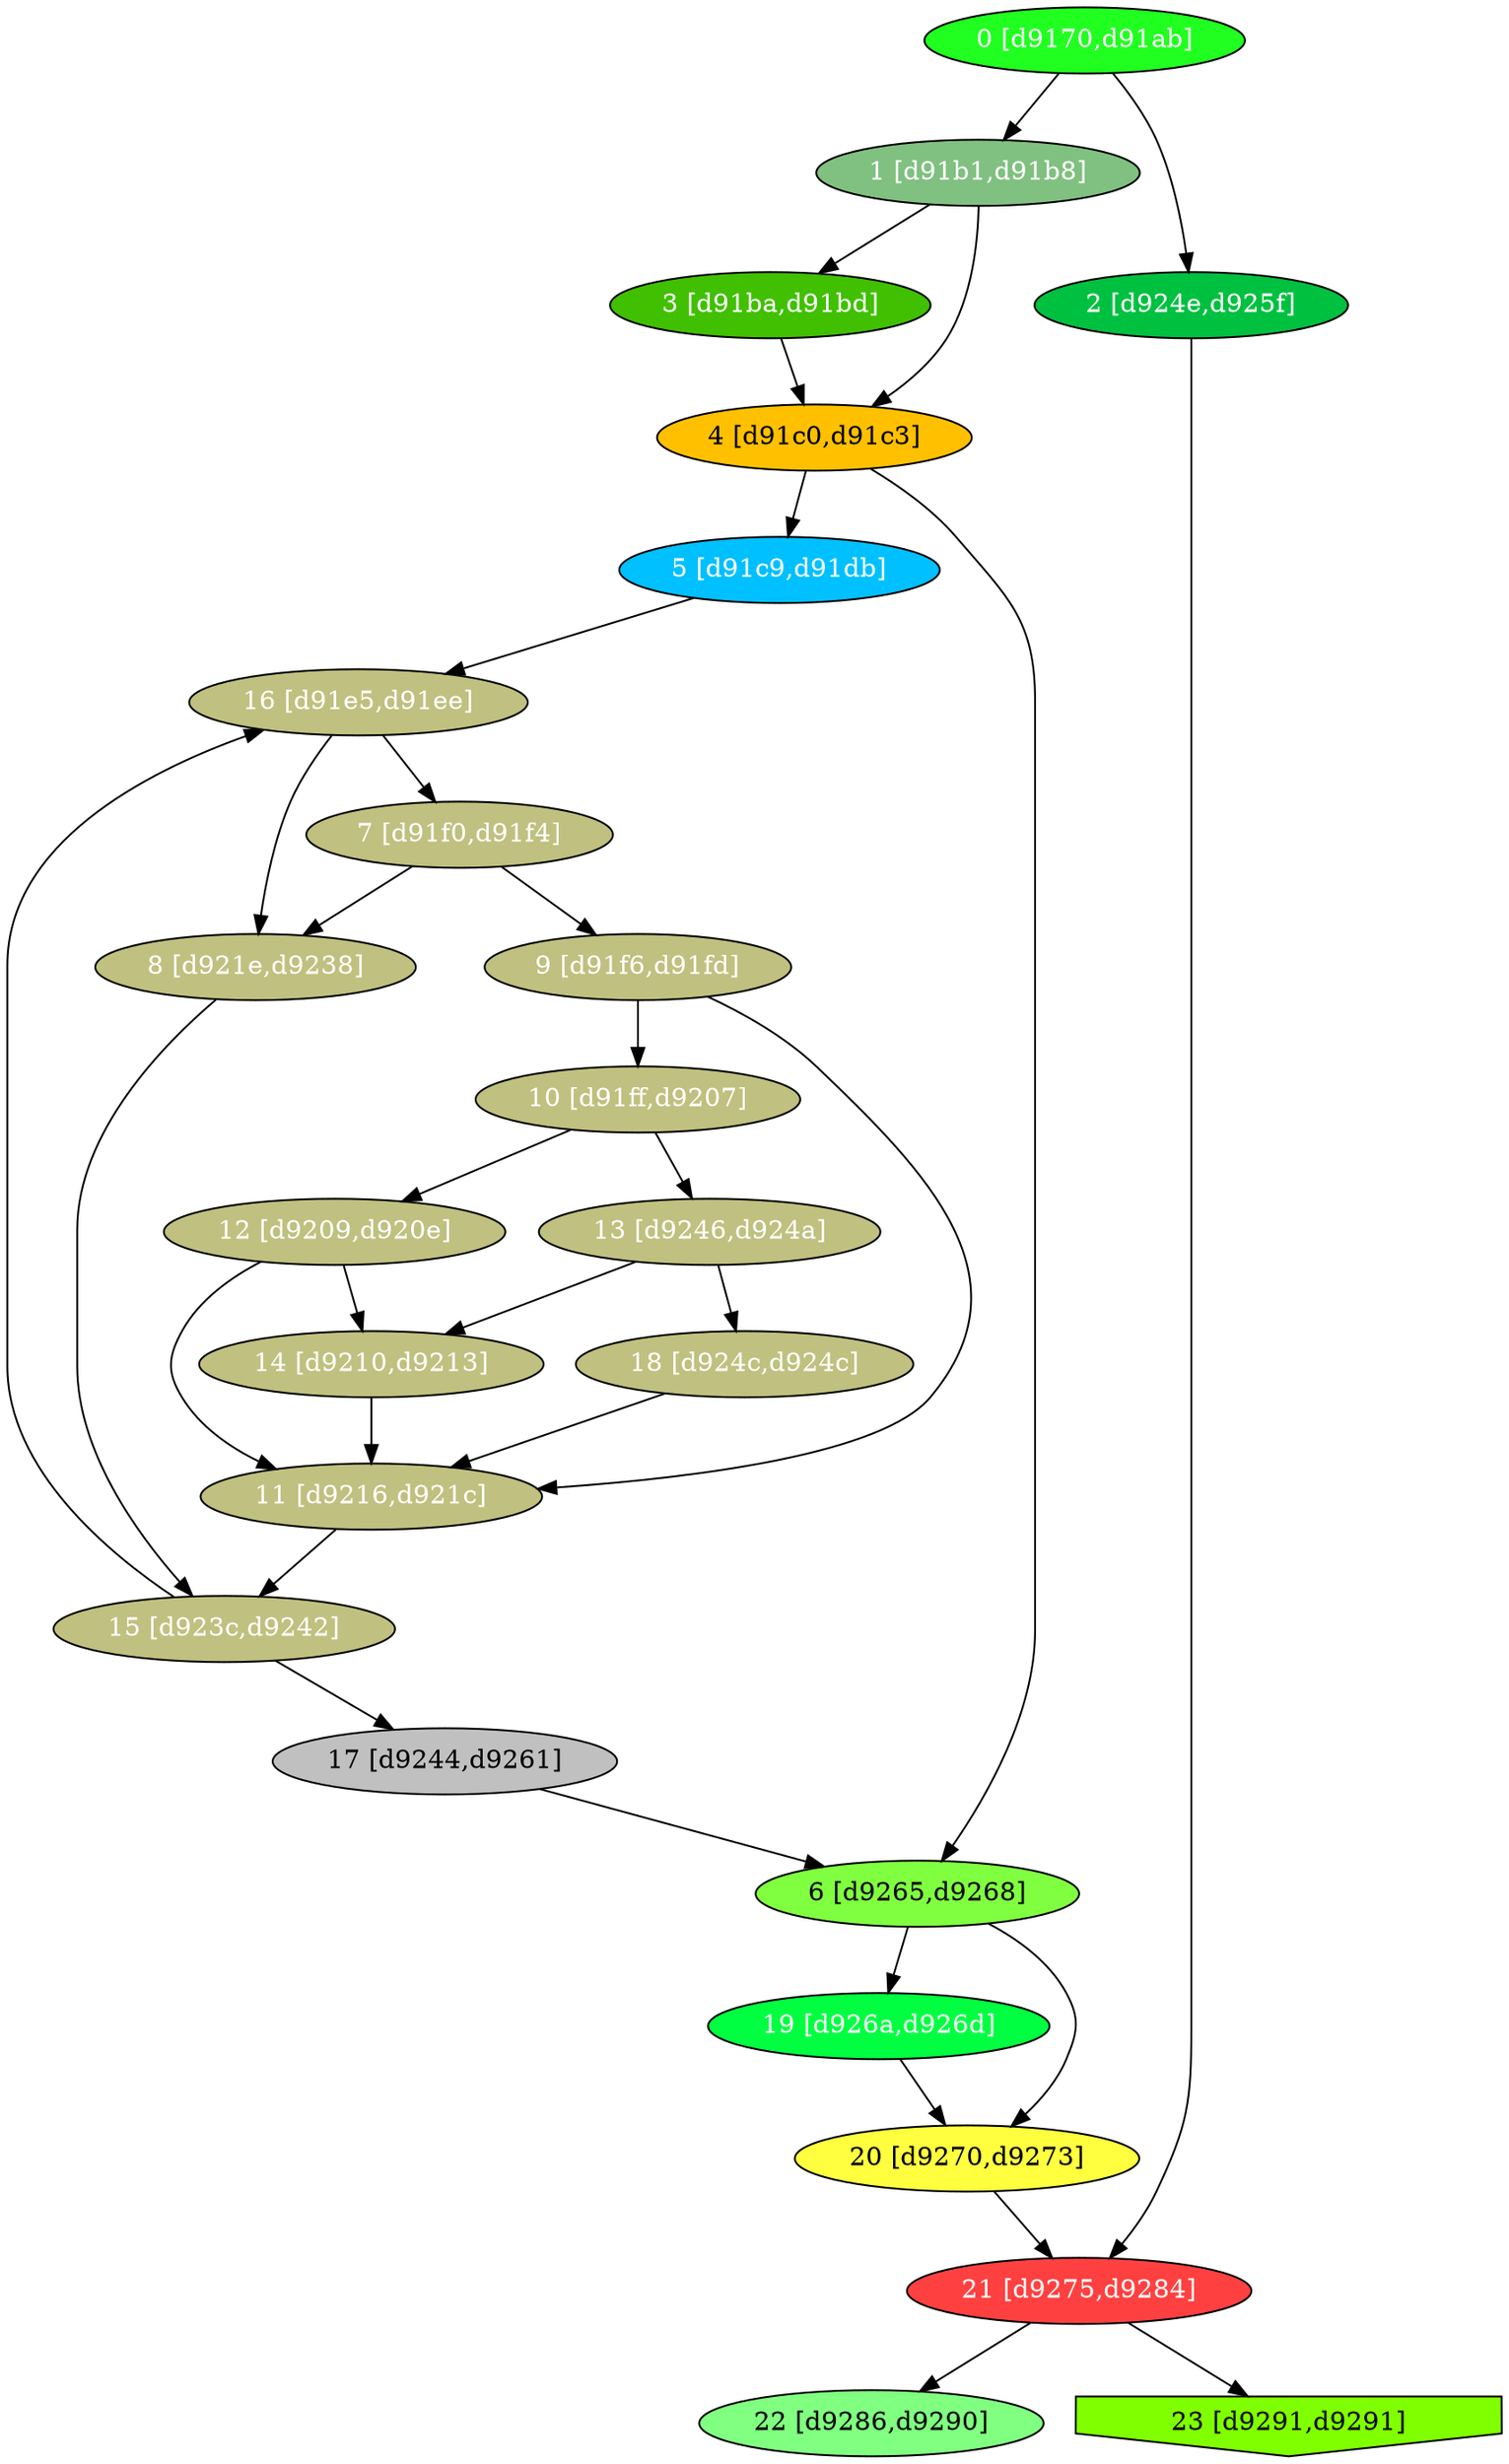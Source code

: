 diGraph libnss3{
	libnss3_0  [style=filled fillcolor="#20FF20" fontcolor="#ffffff" shape=oval label="0 [d9170,d91ab]"]
	libnss3_1  [style=filled fillcolor="#80C080" fontcolor="#ffffff" shape=oval label="1 [d91b1,d91b8]"]
	libnss3_2  [style=filled fillcolor="#00C040" fontcolor="#ffffff" shape=oval label="2 [d924e,d925f]"]
	libnss3_3  [style=filled fillcolor="#40C000" fontcolor="#ffffff" shape=oval label="3 [d91ba,d91bd]"]
	libnss3_4  [style=filled fillcolor="#FFC000" fontcolor="#000000" shape=oval label="4 [d91c0,d91c3]"]
	libnss3_5  [style=filled fillcolor="#00C0FF" fontcolor="#ffffff" shape=oval label="5 [d91c9,d91db]"]
	libnss3_6  [style=filled fillcolor="#80FF40" fontcolor="#000000" shape=oval label="6 [d9265,d9268]"]
	libnss3_7  [style=filled fillcolor="#C0C080" fontcolor="#ffffff" shape=oval label="7 [d91f0,d91f4]"]
	libnss3_8  [style=filled fillcolor="#C0C080" fontcolor="#ffffff" shape=oval label="8 [d921e,d9238]"]
	libnss3_9  [style=filled fillcolor="#C0C080" fontcolor="#ffffff" shape=oval label="9 [d91f6,d91fd]"]
	libnss3_a  [style=filled fillcolor="#C0C080" fontcolor="#ffffff" shape=oval label="10 [d91ff,d9207]"]
	libnss3_b  [style=filled fillcolor="#C0C080" fontcolor="#ffffff" shape=oval label="11 [d9216,d921c]"]
	libnss3_c  [style=filled fillcolor="#C0C080" fontcolor="#ffffff" shape=oval label="12 [d9209,d920e]"]
	libnss3_d  [style=filled fillcolor="#C0C080" fontcolor="#ffffff" shape=oval label="13 [d9246,d924a]"]
	libnss3_e  [style=filled fillcolor="#C0C080" fontcolor="#ffffff" shape=oval label="14 [d9210,d9213]"]
	libnss3_f  [style=filled fillcolor="#C0C080" fontcolor="#ffffff" shape=oval label="15 [d923c,d9242]"]
	libnss3_10  [style=filled fillcolor="#C0C080" fontcolor="#ffffff" shape=oval label="16 [d91e5,d91ee]"]
	libnss3_11  [style=filled fillcolor="#C0C0C0" fontcolor="#000000" shape=oval label="17 [d9244,d9261]"]
	libnss3_12  [style=filled fillcolor="#C0C080" fontcolor="#ffffff" shape=oval label="18 [d924c,d924c]"]
	libnss3_13  [style=filled fillcolor="#00FF40" fontcolor="#ffffff" shape=oval label="19 [d926a,d926d]"]
	libnss3_14  [style=filled fillcolor="#FFFF40" fontcolor="#000000" shape=oval label="20 [d9270,d9273]"]
	libnss3_15  [style=filled fillcolor="#FF4040" fontcolor="#ffffff" shape=oval label="21 [d9275,d9284]"]
	libnss3_16  [style=filled fillcolor="#80FF80" fontcolor="#000000" shape=oval label="22 [d9286,d9290]"]
	libnss3_17  [style=filled fillcolor="#80FF00" fontcolor="#000000" shape=invhouse label="23 [d9291,d9291]"]

	libnss3_0 -> libnss3_1
	libnss3_0 -> libnss3_2
	libnss3_1 -> libnss3_3
	libnss3_1 -> libnss3_4
	libnss3_2 -> libnss3_15
	libnss3_3 -> libnss3_4
	libnss3_4 -> libnss3_5
	libnss3_4 -> libnss3_6
	libnss3_5 -> libnss3_10
	libnss3_6 -> libnss3_13
	libnss3_6 -> libnss3_14
	libnss3_7 -> libnss3_8
	libnss3_7 -> libnss3_9
	libnss3_8 -> libnss3_f
	libnss3_9 -> libnss3_a
	libnss3_9 -> libnss3_b
	libnss3_a -> libnss3_c
	libnss3_a -> libnss3_d
	libnss3_b -> libnss3_f
	libnss3_c -> libnss3_b
	libnss3_c -> libnss3_e
	libnss3_d -> libnss3_e
	libnss3_d -> libnss3_12
	libnss3_e -> libnss3_b
	libnss3_f -> libnss3_10
	libnss3_f -> libnss3_11
	libnss3_10 -> libnss3_7
	libnss3_10 -> libnss3_8
	libnss3_11 -> libnss3_6
	libnss3_12 -> libnss3_b
	libnss3_13 -> libnss3_14
	libnss3_14 -> libnss3_15
	libnss3_15 -> libnss3_16
	libnss3_15 -> libnss3_17
}